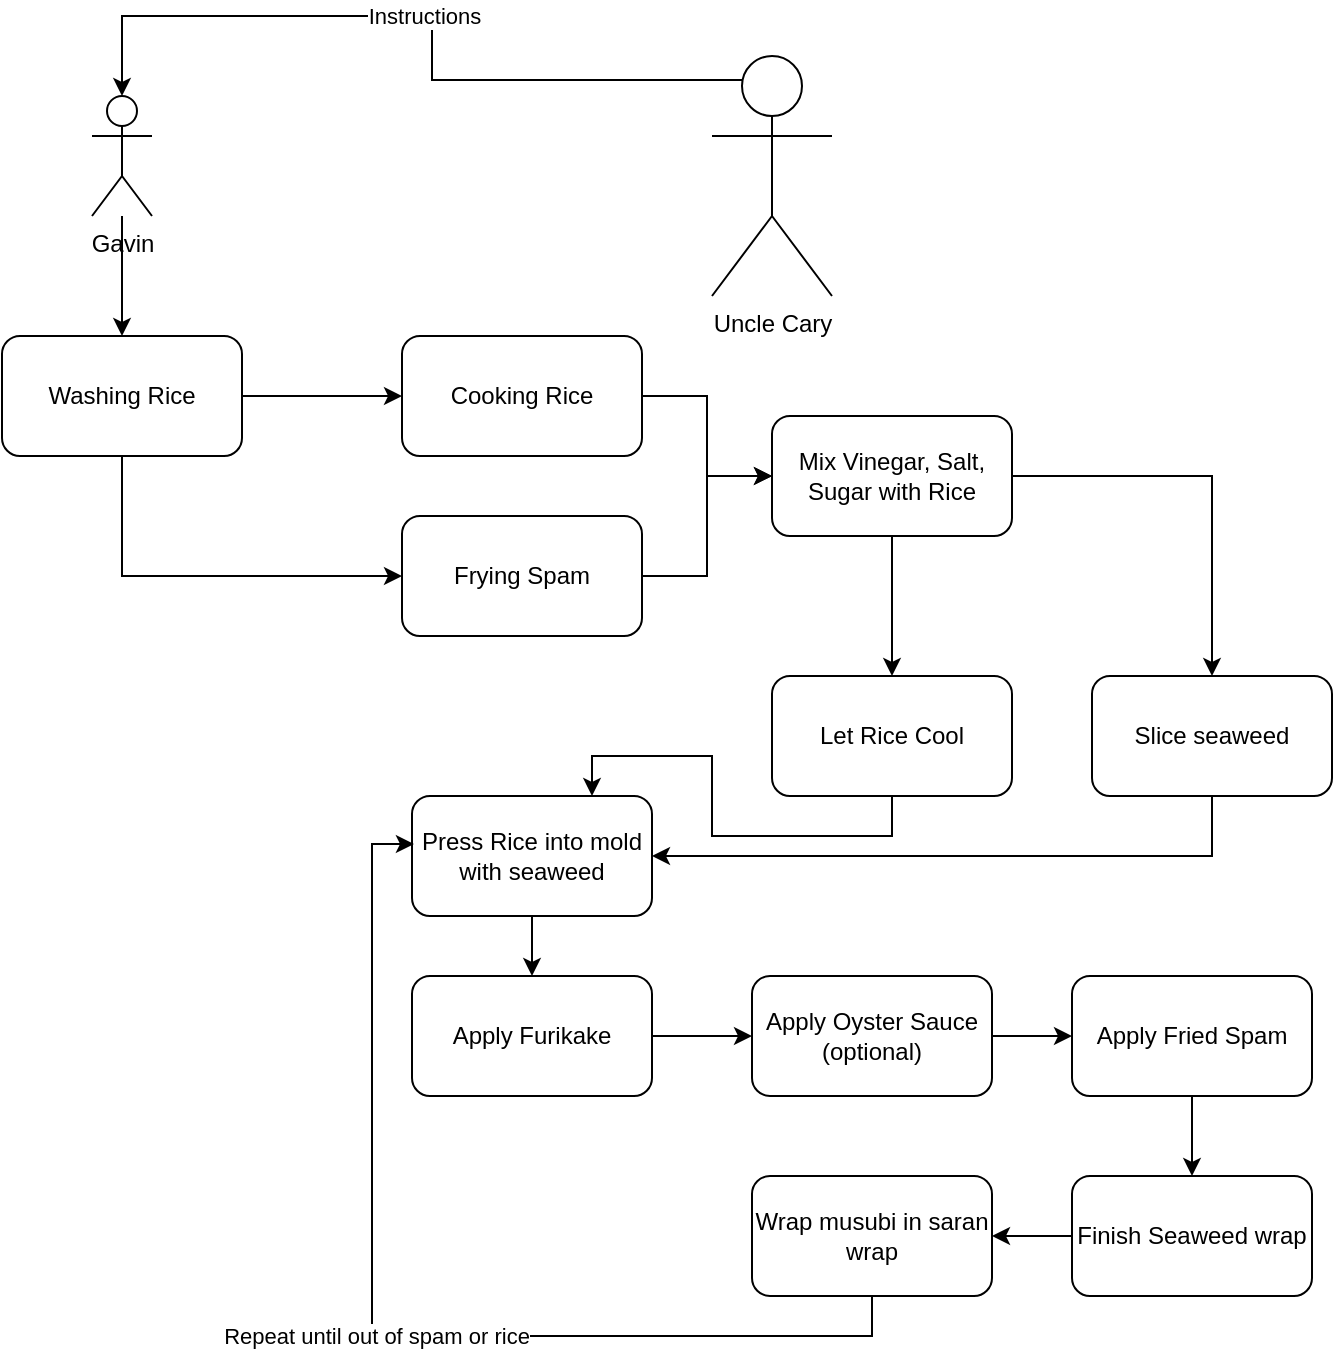 <mxfile version="16.6.1" type="google"><diagram id="q5lcZtZ2aIqwMB_Yrg-J" name="Page-1"><mxGraphModel dx="1422" dy="762" grid="1" gridSize="10" guides="1" tooltips="1" connect="1" arrows="1" fold="1" page="1" pageScale="1" pageWidth="850" pageHeight="1100" math="0" shadow="0"><root><mxCell id="0"/><mxCell id="1" parent="0"/><mxCell id="aFLFPkkxSdUePN1YJq8O-20" style="edgeStyle=orthogonalEdgeStyle;rounded=0;orthogonalLoop=1;jettySize=auto;html=1;entryX=0.5;entryY=0;entryDx=0;entryDy=0;" edge="1" parent="1" source="aFLFPkkxSdUePN1YJq8O-1" target="aFLFPkkxSdUePN1YJq8O-5"><mxGeometry relative="1" as="geometry"/></mxCell><mxCell id="aFLFPkkxSdUePN1YJq8O-1" value="Gavin&lt;br&gt;" style="shape=umlActor;verticalLabelPosition=bottom;verticalAlign=top;html=1;outlineConnect=0;" vertex="1" parent="1"><mxGeometry x="150" y="130" width="30" height="60" as="geometry"/></mxCell><mxCell id="aFLFPkkxSdUePN1YJq8O-4" value="Instructions" style="edgeStyle=orthogonalEdgeStyle;rounded=0;orthogonalLoop=1;jettySize=auto;html=1;exitX=0.25;exitY=0.1;exitDx=0;exitDy=0;exitPerimeter=0;entryX=0.5;entryY=0;entryDx=0;entryDy=0;entryPerimeter=0;" edge="1" parent="1" source="aFLFPkkxSdUePN1YJq8O-2" target="aFLFPkkxSdUePN1YJq8O-1"><mxGeometry relative="1" as="geometry"/></mxCell><mxCell id="aFLFPkkxSdUePN1YJq8O-2" value="Uncle Cary" style="shape=umlActor;verticalLabelPosition=bottom;verticalAlign=top;html=1;outlineConnect=0;" vertex="1" parent="1"><mxGeometry x="460" y="110" width="60" height="120" as="geometry"/></mxCell><mxCell id="aFLFPkkxSdUePN1YJq8O-9" style="edgeStyle=orthogonalEdgeStyle;rounded=0;orthogonalLoop=1;jettySize=auto;html=1;exitX=1;exitY=0.5;exitDx=0;exitDy=0;entryX=0;entryY=0.5;entryDx=0;entryDy=0;" edge="1" parent="1" source="aFLFPkkxSdUePN1YJq8O-5" target="aFLFPkkxSdUePN1YJq8O-6"><mxGeometry relative="1" as="geometry"/></mxCell><mxCell id="aFLFPkkxSdUePN1YJq8O-12" style="edgeStyle=orthogonalEdgeStyle;rounded=0;orthogonalLoop=1;jettySize=auto;html=1;exitX=0.5;exitY=1;exitDx=0;exitDy=0;entryX=0;entryY=0.5;entryDx=0;entryDy=0;" edge="1" parent="1" source="aFLFPkkxSdUePN1YJq8O-5" target="aFLFPkkxSdUePN1YJq8O-7"><mxGeometry relative="1" as="geometry"/></mxCell><mxCell id="aFLFPkkxSdUePN1YJq8O-5" value="Washing Rice" style="rounded=1;whiteSpace=wrap;html=1;" vertex="1" parent="1"><mxGeometry x="105" y="250" width="120" height="60" as="geometry"/></mxCell><mxCell id="aFLFPkkxSdUePN1YJq8O-14" style="edgeStyle=orthogonalEdgeStyle;rounded=0;orthogonalLoop=1;jettySize=auto;html=1;exitX=1;exitY=0.5;exitDx=0;exitDy=0;entryX=0;entryY=0.5;entryDx=0;entryDy=0;" edge="1" parent="1" source="aFLFPkkxSdUePN1YJq8O-6" target="aFLFPkkxSdUePN1YJq8O-13"><mxGeometry relative="1" as="geometry"/></mxCell><mxCell id="aFLFPkkxSdUePN1YJq8O-6" value="Cooking Rice" style="rounded=1;whiteSpace=wrap;html=1;" vertex="1" parent="1"><mxGeometry x="305" y="250" width="120" height="60" as="geometry"/></mxCell><mxCell id="aFLFPkkxSdUePN1YJq8O-15" style="edgeStyle=orthogonalEdgeStyle;rounded=0;orthogonalLoop=1;jettySize=auto;html=1;exitX=1;exitY=0.5;exitDx=0;exitDy=0;entryX=0;entryY=0.5;entryDx=0;entryDy=0;" edge="1" parent="1" source="aFLFPkkxSdUePN1YJq8O-7" target="aFLFPkkxSdUePN1YJq8O-13"><mxGeometry relative="1" as="geometry"/></mxCell><mxCell id="aFLFPkkxSdUePN1YJq8O-7" value="Frying Spam" style="rounded=1;whiteSpace=wrap;html=1;" vertex="1" parent="1"><mxGeometry x="305" y="340" width="120" height="60" as="geometry"/></mxCell><mxCell id="aFLFPkkxSdUePN1YJq8O-18" style="edgeStyle=orthogonalEdgeStyle;rounded=0;orthogonalLoop=1;jettySize=auto;html=1;exitX=1;exitY=0.5;exitDx=0;exitDy=0;entryX=0.5;entryY=0;entryDx=0;entryDy=0;" edge="1" parent="1" source="aFLFPkkxSdUePN1YJq8O-13" target="aFLFPkkxSdUePN1YJq8O-17"><mxGeometry relative="1" as="geometry"/></mxCell><mxCell id="aFLFPkkxSdUePN1YJq8O-19" style="edgeStyle=orthogonalEdgeStyle;rounded=0;orthogonalLoop=1;jettySize=auto;html=1;exitX=0.5;exitY=1;exitDx=0;exitDy=0;entryX=0.5;entryY=0;entryDx=0;entryDy=0;" edge="1" parent="1" source="aFLFPkkxSdUePN1YJq8O-13" target="aFLFPkkxSdUePN1YJq8O-16"><mxGeometry relative="1" as="geometry"/></mxCell><mxCell id="aFLFPkkxSdUePN1YJq8O-13" value="Mix Vinegar, Salt, Sugar with Rice" style="rounded=1;whiteSpace=wrap;html=1;" vertex="1" parent="1"><mxGeometry x="490" y="290" width="120" height="60" as="geometry"/></mxCell><mxCell id="aFLFPkkxSdUePN1YJq8O-25" style="edgeStyle=orthogonalEdgeStyle;rounded=0;orthogonalLoop=1;jettySize=auto;html=1;exitX=0.5;exitY=1;exitDx=0;exitDy=0;entryX=0.75;entryY=0;entryDx=0;entryDy=0;" edge="1" parent="1" source="aFLFPkkxSdUePN1YJq8O-16" target="aFLFPkkxSdUePN1YJq8O-22"><mxGeometry relative="1" as="geometry"/></mxCell><mxCell id="aFLFPkkxSdUePN1YJq8O-16" value="Let Rice Cool" style="rounded=1;whiteSpace=wrap;html=1;" vertex="1" parent="1"><mxGeometry x="490" y="420" width="120" height="60" as="geometry"/></mxCell><mxCell id="aFLFPkkxSdUePN1YJq8O-23" style="edgeStyle=orthogonalEdgeStyle;rounded=0;orthogonalLoop=1;jettySize=auto;html=1;exitX=0.5;exitY=1;exitDx=0;exitDy=0;entryX=1;entryY=0.5;entryDx=0;entryDy=0;" edge="1" parent="1" source="aFLFPkkxSdUePN1YJq8O-17" target="aFLFPkkxSdUePN1YJq8O-22"><mxGeometry relative="1" as="geometry"/></mxCell><mxCell id="aFLFPkkxSdUePN1YJq8O-17" value="Slice seaweed" style="rounded=1;whiteSpace=wrap;html=1;" vertex="1" parent="1"><mxGeometry x="650" y="420" width="120" height="60" as="geometry"/></mxCell><mxCell id="aFLFPkkxSdUePN1YJq8O-30" style="edgeStyle=orthogonalEdgeStyle;rounded=0;orthogonalLoop=1;jettySize=auto;html=1;exitX=0.5;exitY=1;exitDx=0;exitDy=0;entryX=0.5;entryY=0;entryDx=0;entryDy=0;" edge="1" parent="1" source="aFLFPkkxSdUePN1YJq8O-22" target="aFLFPkkxSdUePN1YJq8O-26"><mxGeometry relative="1" as="geometry"/></mxCell><mxCell id="aFLFPkkxSdUePN1YJq8O-22" value="Press Rice into mold with seaweed" style="rounded=1;whiteSpace=wrap;html=1;" vertex="1" parent="1"><mxGeometry x="310" y="480" width="120" height="60" as="geometry"/></mxCell><mxCell id="aFLFPkkxSdUePN1YJq8O-31" style="edgeStyle=orthogonalEdgeStyle;rounded=0;orthogonalLoop=1;jettySize=auto;html=1;exitX=1;exitY=0.5;exitDx=0;exitDy=0;entryX=0;entryY=0.5;entryDx=0;entryDy=0;" edge="1" parent="1" source="aFLFPkkxSdUePN1YJq8O-26" target="aFLFPkkxSdUePN1YJq8O-27"><mxGeometry relative="1" as="geometry"/></mxCell><mxCell id="aFLFPkkxSdUePN1YJq8O-26" value="Apply Furikake" style="rounded=1;whiteSpace=wrap;html=1;" vertex="1" parent="1"><mxGeometry x="310" y="570" width="120" height="60" as="geometry"/></mxCell><mxCell id="aFLFPkkxSdUePN1YJq8O-32" style="edgeStyle=orthogonalEdgeStyle;rounded=0;orthogonalLoop=1;jettySize=auto;html=1;exitX=1;exitY=0.5;exitDx=0;exitDy=0;entryX=0;entryY=0.5;entryDx=0;entryDy=0;" edge="1" parent="1" source="aFLFPkkxSdUePN1YJq8O-27" target="aFLFPkkxSdUePN1YJq8O-28"><mxGeometry relative="1" as="geometry"/></mxCell><mxCell id="aFLFPkkxSdUePN1YJq8O-27" value="Apply Oyster Sauce (optional)" style="rounded=1;whiteSpace=wrap;html=1;" vertex="1" parent="1"><mxGeometry x="480" y="570" width="120" height="60" as="geometry"/></mxCell><mxCell id="aFLFPkkxSdUePN1YJq8O-33" style="edgeStyle=orthogonalEdgeStyle;rounded=0;orthogonalLoop=1;jettySize=auto;html=1;exitX=0.5;exitY=1;exitDx=0;exitDy=0;entryX=0.5;entryY=0;entryDx=0;entryDy=0;" edge="1" parent="1" source="aFLFPkkxSdUePN1YJq8O-28" target="aFLFPkkxSdUePN1YJq8O-29"><mxGeometry relative="1" as="geometry"/></mxCell><mxCell id="aFLFPkkxSdUePN1YJq8O-28" value="Apply Fried Spam" style="rounded=1;whiteSpace=wrap;html=1;" vertex="1" parent="1"><mxGeometry x="640" y="570" width="120" height="60" as="geometry"/></mxCell><mxCell id="aFLFPkkxSdUePN1YJq8O-36" style="edgeStyle=orthogonalEdgeStyle;rounded=0;orthogonalLoop=1;jettySize=auto;html=1;exitX=0;exitY=0.5;exitDx=0;exitDy=0;entryX=1;entryY=0.5;entryDx=0;entryDy=0;" edge="1" parent="1" source="aFLFPkkxSdUePN1YJq8O-29" target="aFLFPkkxSdUePN1YJq8O-34"><mxGeometry relative="1" as="geometry"/></mxCell><mxCell id="aFLFPkkxSdUePN1YJq8O-29" value="Finish Seaweed wrap" style="rounded=1;whiteSpace=wrap;html=1;" vertex="1" parent="1"><mxGeometry x="640" y="670" width="120" height="60" as="geometry"/></mxCell><mxCell id="aFLFPkkxSdUePN1YJq8O-35" value="Repeat until out of spam or rice" style="edgeStyle=orthogonalEdgeStyle;rounded=0;orthogonalLoop=1;jettySize=auto;html=1;exitX=0.5;exitY=1;exitDx=0;exitDy=0;entryX=0.008;entryY=0.4;entryDx=0;entryDy=0;entryPerimeter=0;" edge="1" parent="1" source="aFLFPkkxSdUePN1YJq8O-34" target="aFLFPkkxSdUePN1YJq8O-22"><mxGeometry relative="1" as="geometry"/></mxCell><mxCell id="aFLFPkkxSdUePN1YJq8O-34" value="Wrap musubi in saran wrap" style="rounded=1;whiteSpace=wrap;html=1;" vertex="1" parent="1"><mxGeometry x="480" y="670" width="120" height="60" as="geometry"/></mxCell></root></mxGraphModel></diagram></mxfile>